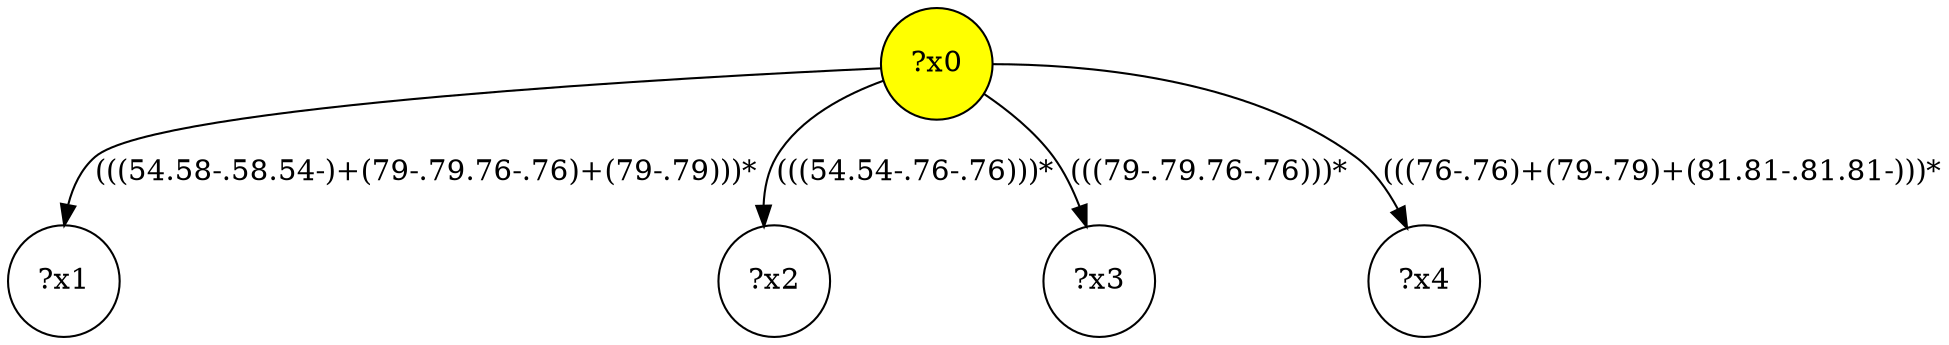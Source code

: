digraph g {
	x0 [fillcolor="yellow", style="filled," shape=circle, label="?x0"];
	x1 [shape=circle, label="?x1"];
	x0 -> x1 [label="(((54.58-.58.54-)+(79-.79.76-.76)+(79-.79)))*"];
	x2 [shape=circle, label="?x2"];
	x0 -> x2 [label="(((54.54-.76-.76)))*"];
	x3 [shape=circle, label="?x3"];
	x0 -> x3 [label="(((79-.79.76-.76)))*"];
	x4 [shape=circle, label="?x4"];
	x0 -> x4 [label="(((76-.76)+(79-.79)+(81.81-.81.81-)))*"];
}
